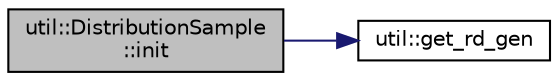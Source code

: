 digraph "util::DistributionSample::init"
{
  edge [fontname="Helvetica",fontsize="10",labelfontname="Helvetica",labelfontsize="10"];
  node [fontname="Helvetica",fontsize="10",shape=record];
  rankdir="LR";
  Node2 [label="util::DistributionSample\l::init",height=0.2,width=0.4,color="black", fillcolor="grey75", style="filled", fontcolor="black"];
  Node2 -> Node3 [color="midnightblue",fontsize="10",style="solid",fontname="Helvetica"];
  Node3 [label="util::get_rd_gen",height=0.2,width=0.4,color="black", fillcolor="white", style="filled",URL="$namespaceutil.html#abfba4287a6168fec565abb939019ab5c",tooltip="Return random number generator. "];
}
